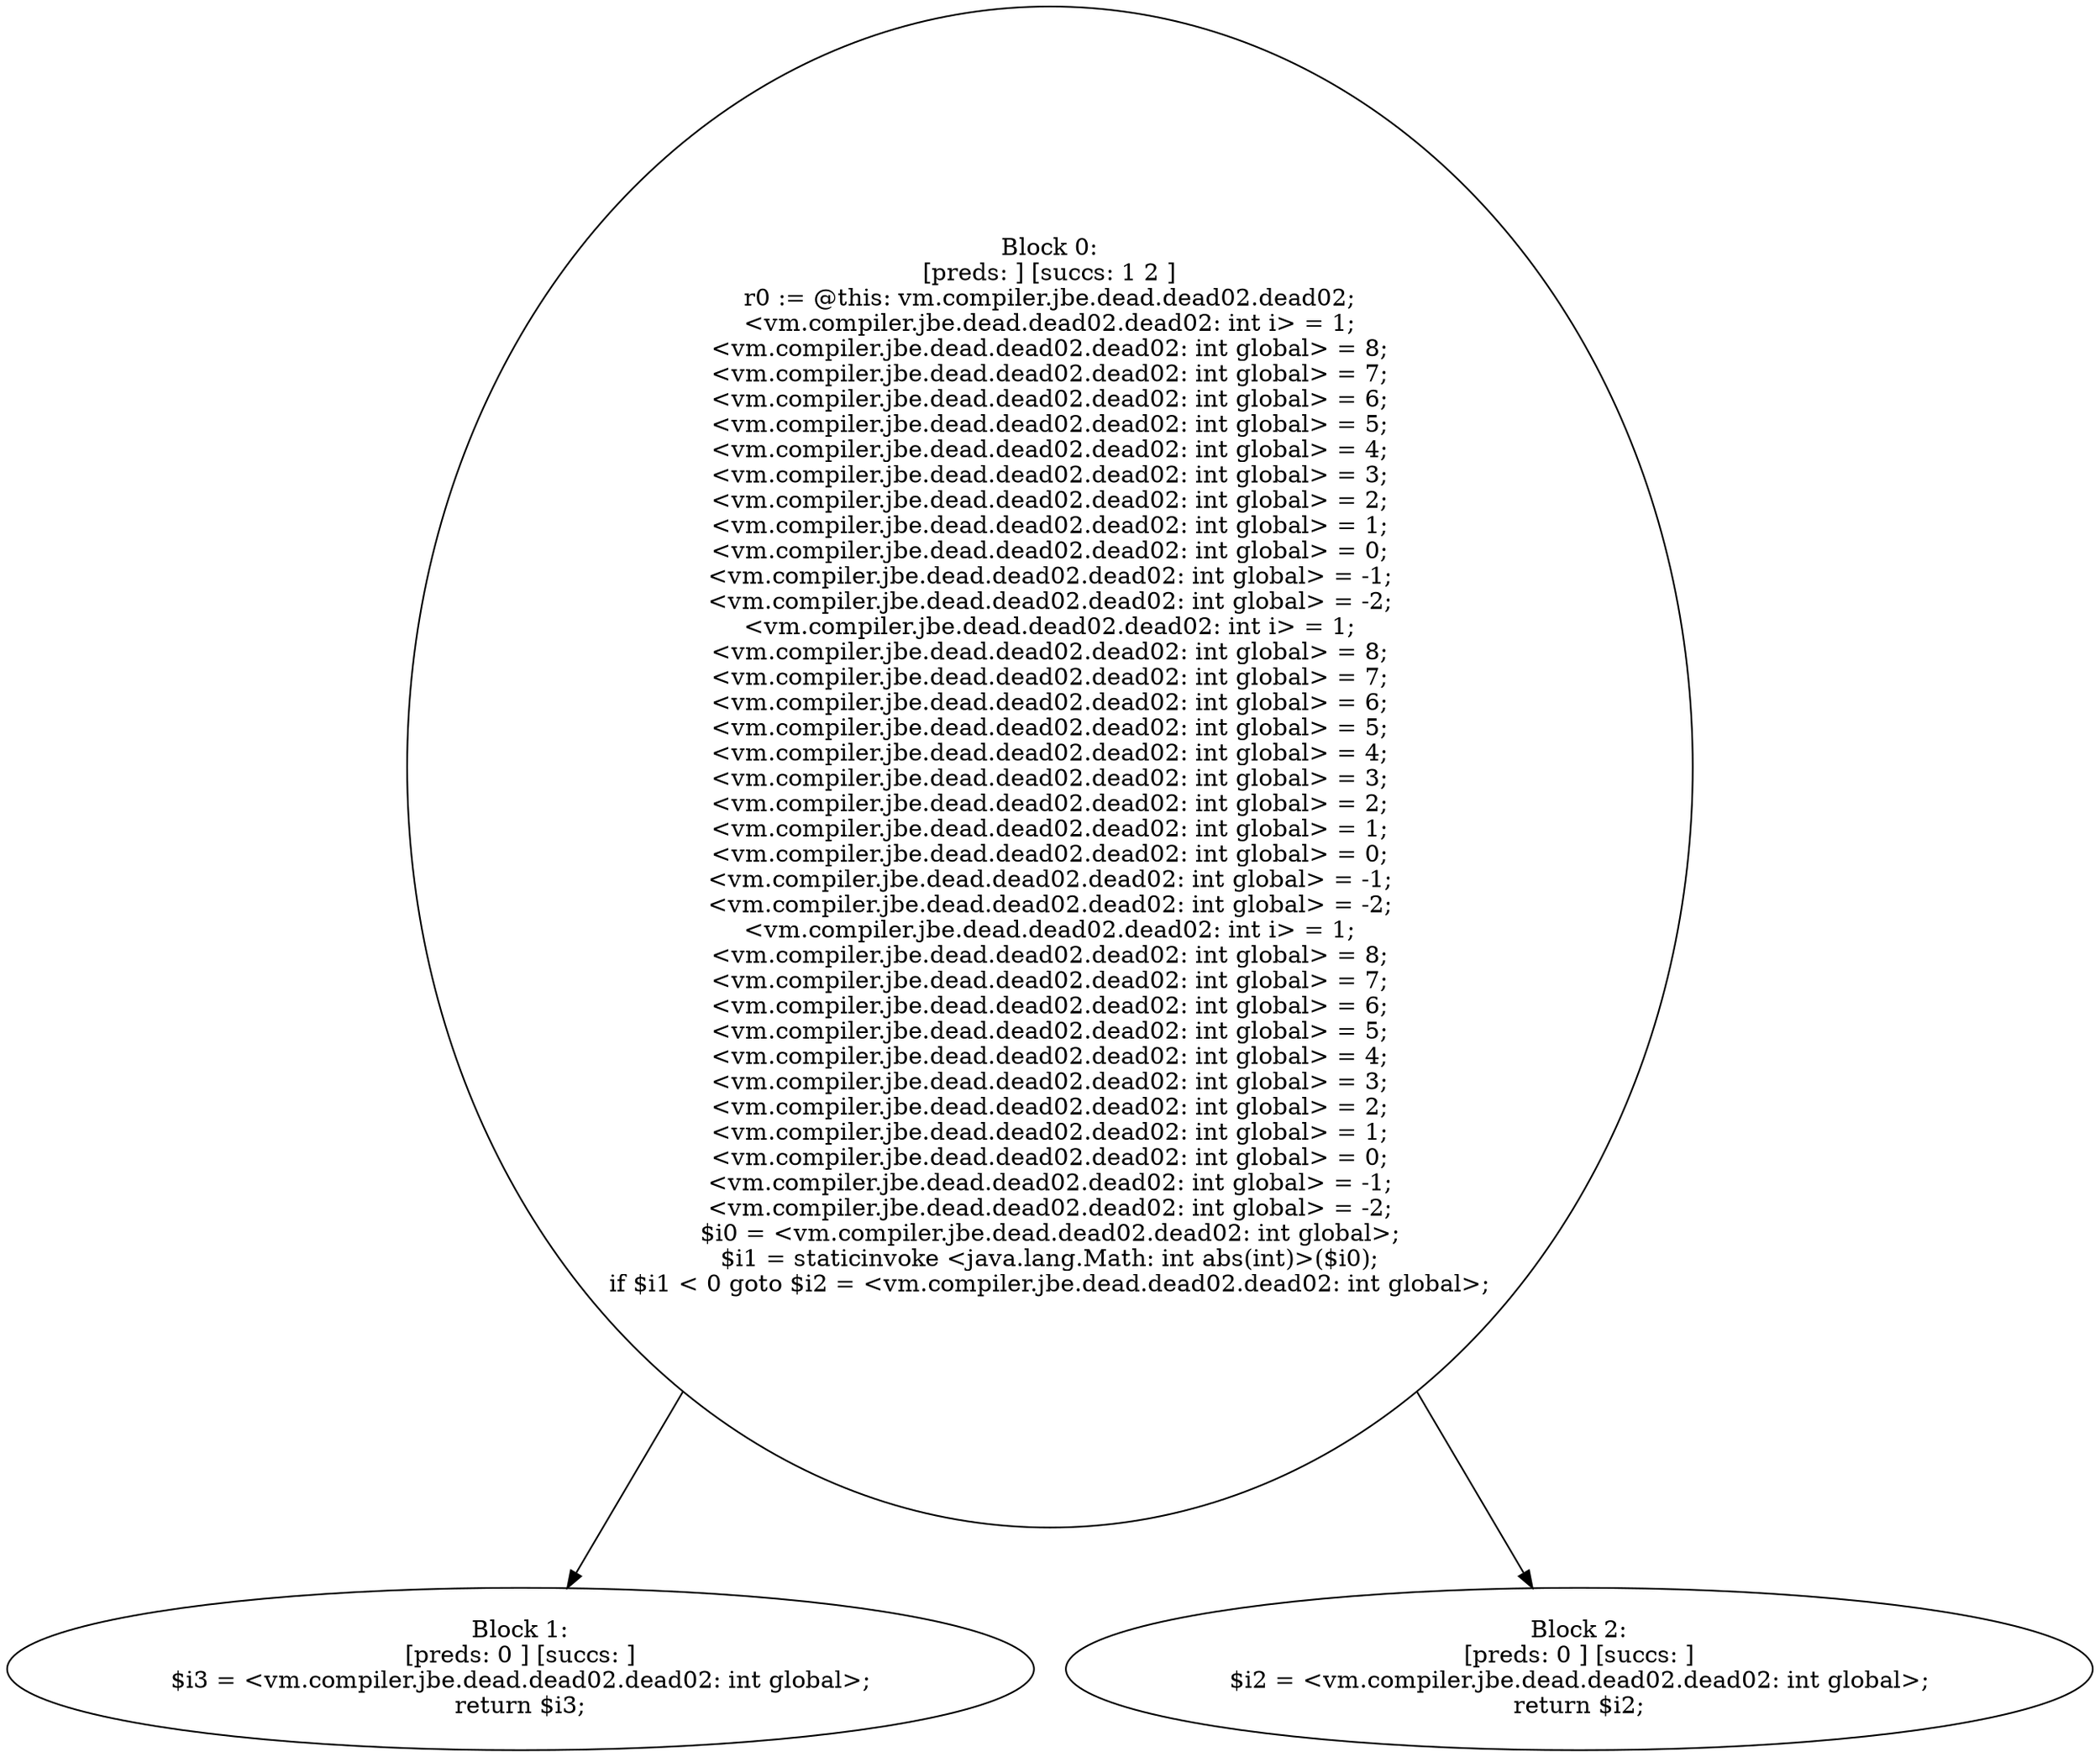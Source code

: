 digraph "unitGraph" {
    "Block 0:
[preds: ] [succs: 1 2 ]
r0 := @this: vm.compiler.jbe.dead.dead02.dead02;
<vm.compiler.jbe.dead.dead02.dead02: int i> = 1;
<vm.compiler.jbe.dead.dead02.dead02: int global> = 8;
<vm.compiler.jbe.dead.dead02.dead02: int global> = 7;
<vm.compiler.jbe.dead.dead02.dead02: int global> = 6;
<vm.compiler.jbe.dead.dead02.dead02: int global> = 5;
<vm.compiler.jbe.dead.dead02.dead02: int global> = 4;
<vm.compiler.jbe.dead.dead02.dead02: int global> = 3;
<vm.compiler.jbe.dead.dead02.dead02: int global> = 2;
<vm.compiler.jbe.dead.dead02.dead02: int global> = 1;
<vm.compiler.jbe.dead.dead02.dead02: int global> = 0;
<vm.compiler.jbe.dead.dead02.dead02: int global> = -1;
<vm.compiler.jbe.dead.dead02.dead02: int global> = -2;
<vm.compiler.jbe.dead.dead02.dead02: int i> = 1;
<vm.compiler.jbe.dead.dead02.dead02: int global> = 8;
<vm.compiler.jbe.dead.dead02.dead02: int global> = 7;
<vm.compiler.jbe.dead.dead02.dead02: int global> = 6;
<vm.compiler.jbe.dead.dead02.dead02: int global> = 5;
<vm.compiler.jbe.dead.dead02.dead02: int global> = 4;
<vm.compiler.jbe.dead.dead02.dead02: int global> = 3;
<vm.compiler.jbe.dead.dead02.dead02: int global> = 2;
<vm.compiler.jbe.dead.dead02.dead02: int global> = 1;
<vm.compiler.jbe.dead.dead02.dead02: int global> = 0;
<vm.compiler.jbe.dead.dead02.dead02: int global> = -1;
<vm.compiler.jbe.dead.dead02.dead02: int global> = -2;
<vm.compiler.jbe.dead.dead02.dead02: int i> = 1;
<vm.compiler.jbe.dead.dead02.dead02: int global> = 8;
<vm.compiler.jbe.dead.dead02.dead02: int global> = 7;
<vm.compiler.jbe.dead.dead02.dead02: int global> = 6;
<vm.compiler.jbe.dead.dead02.dead02: int global> = 5;
<vm.compiler.jbe.dead.dead02.dead02: int global> = 4;
<vm.compiler.jbe.dead.dead02.dead02: int global> = 3;
<vm.compiler.jbe.dead.dead02.dead02: int global> = 2;
<vm.compiler.jbe.dead.dead02.dead02: int global> = 1;
<vm.compiler.jbe.dead.dead02.dead02: int global> = 0;
<vm.compiler.jbe.dead.dead02.dead02: int global> = -1;
<vm.compiler.jbe.dead.dead02.dead02: int global> = -2;
$i0 = <vm.compiler.jbe.dead.dead02.dead02: int global>;
$i1 = staticinvoke <java.lang.Math: int abs(int)>($i0);
if $i1 < 0 goto $i2 = <vm.compiler.jbe.dead.dead02.dead02: int global>;
"
    "Block 1:
[preds: 0 ] [succs: ]
$i3 = <vm.compiler.jbe.dead.dead02.dead02: int global>;
return $i3;
"
    "Block 2:
[preds: 0 ] [succs: ]
$i2 = <vm.compiler.jbe.dead.dead02.dead02: int global>;
return $i2;
"
    "Block 0:
[preds: ] [succs: 1 2 ]
r0 := @this: vm.compiler.jbe.dead.dead02.dead02;
<vm.compiler.jbe.dead.dead02.dead02: int i> = 1;
<vm.compiler.jbe.dead.dead02.dead02: int global> = 8;
<vm.compiler.jbe.dead.dead02.dead02: int global> = 7;
<vm.compiler.jbe.dead.dead02.dead02: int global> = 6;
<vm.compiler.jbe.dead.dead02.dead02: int global> = 5;
<vm.compiler.jbe.dead.dead02.dead02: int global> = 4;
<vm.compiler.jbe.dead.dead02.dead02: int global> = 3;
<vm.compiler.jbe.dead.dead02.dead02: int global> = 2;
<vm.compiler.jbe.dead.dead02.dead02: int global> = 1;
<vm.compiler.jbe.dead.dead02.dead02: int global> = 0;
<vm.compiler.jbe.dead.dead02.dead02: int global> = -1;
<vm.compiler.jbe.dead.dead02.dead02: int global> = -2;
<vm.compiler.jbe.dead.dead02.dead02: int i> = 1;
<vm.compiler.jbe.dead.dead02.dead02: int global> = 8;
<vm.compiler.jbe.dead.dead02.dead02: int global> = 7;
<vm.compiler.jbe.dead.dead02.dead02: int global> = 6;
<vm.compiler.jbe.dead.dead02.dead02: int global> = 5;
<vm.compiler.jbe.dead.dead02.dead02: int global> = 4;
<vm.compiler.jbe.dead.dead02.dead02: int global> = 3;
<vm.compiler.jbe.dead.dead02.dead02: int global> = 2;
<vm.compiler.jbe.dead.dead02.dead02: int global> = 1;
<vm.compiler.jbe.dead.dead02.dead02: int global> = 0;
<vm.compiler.jbe.dead.dead02.dead02: int global> = -1;
<vm.compiler.jbe.dead.dead02.dead02: int global> = -2;
<vm.compiler.jbe.dead.dead02.dead02: int i> = 1;
<vm.compiler.jbe.dead.dead02.dead02: int global> = 8;
<vm.compiler.jbe.dead.dead02.dead02: int global> = 7;
<vm.compiler.jbe.dead.dead02.dead02: int global> = 6;
<vm.compiler.jbe.dead.dead02.dead02: int global> = 5;
<vm.compiler.jbe.dead.dead02.dead02: int global> = 4;
<vm.compiler.jbe.dead.dead02.dead02: int global> = 3;
<vm.compiler.jbe.dead.dead02.dead02: int global> = 2;
<vm.compiler.jbe.dead.dead02.dead02: int global> = 1;
<vm.compiler.jbe.dead.dead02.dead02: int global> = 0;
<vm.compiler.jbe.dead.dead02.dead02: int global> = -1;
<vm.compiler.jbe.dead.dead02.dead02: int global> = -2;
$i0 = <vm.compiler.jbe.dead.dead02.dead02: int global>;
$i1 = staticinvoke <java.lang.Math: int abs(int)>($i0);
if $i1 < 0 goto $i2 = <vm.compiler.jbe.dead.dead02.dead02: int global>;
"->"Block 1:
[preds: 0 ] [succs: ]
$i3 = <vm.compiler.jbe.dead.dead02.dead02: int global>;
return $i3;
";
    "Block 0:
[preds: ] [succs: 1 2 ]
r0 := @this: vm.compiler.jbe.dead.dead02.dead02;
<vm.compiler.jbe.dead.dead02.dead02: int i> = 1;
<vm.compiler.jbe.dead.dead02.dead02: int global> = 8;
<vm.compiler.jbe.dead.dead02.dead02: int global> = 7;
<vm.compiler.jbe.dead.dead02.dead02: int global> = 6;
<vm.compiler.jbe.dead.dead02.dead02: int global> = 5;
<vm.compiler.jbe.dead.dead02.dead02: int global> = 4;
<vm.compiler.jbe.dead.dead02.dead02: int global> = 3;
<vm.compiler.jbe.dead.dead02.dead02: int global> = 2;
<vm.compiler.jbe.dead.dead02.dead02: int global> = 1;
<vm.compiler.jbe.dead.dead02.dead02: int global> = 0;
<vm.compiler.jbe.dead.dead02.dead02: int global> = -1;
<vm.compiler.jbe.dead.dead02.dead02: int global> = -2;
<vm.compiler.jbe.dead.dead02.dead02: int i> = 1;
<vm.compiler.jbe.dead.dead02.dead02: int global> = 8;
<vm.compiler.jbe.dead.dead02.dead02: int global> = 7;
<vm.compiler.jbe.dead.dead02.dead02: int global> = 6;
<vm.compiler.jbe.dead.dead02.dead02: int global> = 5;
<vm.compiler.jbe.dead.dead02.dead02: int global> = 4;
<vm.compiler.jbe.dead.dead02.dead02: int global> = 3;
<vm.compiler.jbe.dead.dead02.dead02: int global> = 2;
<vm.compiler.jbe.dead.dead02.dead02: int global> = 1;
<vm.compiler.jbe.dead.dead02.dead02: int global> = 0;
<vm.compiler.jbe.dead.dead02.dead02: int global> = -1;
<vm.compiler.jbe.dead.dead02.dead02: int global> = -2;
<vm.compiler.jbe.dead.dead02.dead02: int i> = 1;
<vm.compiler.jbe.dead.dead02.dead02: int global> = 8;
<vm.compiler.jbe.dead.dead02.dead02: int global> = 7;
<vm.compiler.jbe.dead.dead02.dead02: int global> = 6;
<vm.compiler.jbe.dead.dead02.dead02: int global> = 5;
<vm.compiler.jbe.dead.dead02.dead02: int global> = 4;
<vm.compiler.jbe.dead.dead02.dead02: int global> = 3;
<vm.compiler.jbe.dead.dead02.dead02: int global> = 2;
<vm.compiler.jbe.dead.dead02.dead02: int global> = 1;
<vm.compiler.jbe.dead.dead02.dead02: int global> = 0;
<vm.compiler.jbe.dead.dead02.dead02: int global> = -1;
<vm.compiler.jbe.dead.dead02.dead02: int global> = -2;
$i0 = <vm.compiler.jbe.dead.dead02.dead02: int global>;
$i1 = staticinvoke <java.lang.Math: int abs(int)>($i0);
if $i1 < 0 goto $i2 = <vm.compiler.jbe.dead.dead02.dead02: int global>;
"->"Block 2:
[preds: 0 ] [succs: ]
$i2 = <vm.compiler.jbe.dead.dead02.dead02: int global>;
return $i2;
";
}
